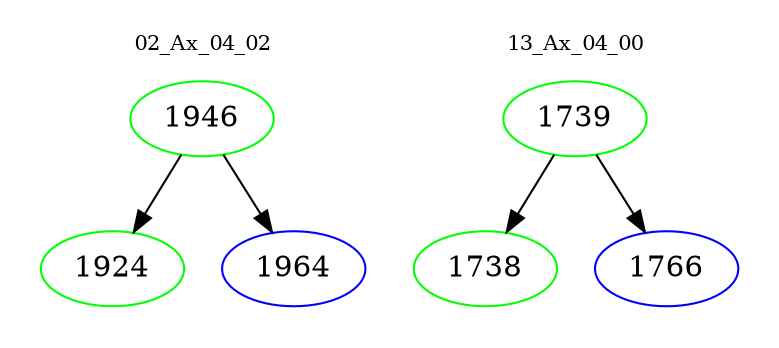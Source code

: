 digraph{
subgraph cluster_0 {
color = white
label = "02_Ax_04_02";
fontsize=10;
T0_1946 [label="1946", color="green"]
T0_1946 -> T0_1924 [color="black"]
T0_1924 [label="1924", color="green"]
T0_1946 -> T0_1964 [color="black"]
T0_1964 [label="1964", color="blue"]
}
subgraph cluster_1 {
color = white
label = "13_Ax_04_00";
fontsize=10;
T1_1739 [label="1739", color="green"]
T1_1739 -> T1_1738 [color="black"]
T1_1738 [label="1738", color="green"]
T1_1739 -> T1_1766 [color="black"]
T1_1766 [label="1766", color="blue"]
}
}
